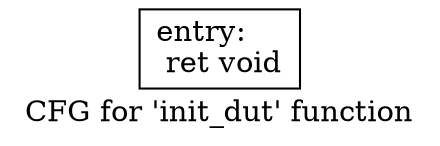 digraph "CFG for 'init_dut' function" {
	label="CFG for 'init_dut' function";

	Node0x55f07874d230 [shape=record,label="{entry:\l  ret void\l}"];
}
